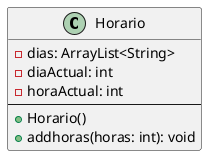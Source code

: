 @startuml

class Horario {
    -dias: ArrayList<String>
    -diaActual: int
    -horaActual: int
    --
    +Horario()
    +addhoras(horas: int): void
}

@enduml